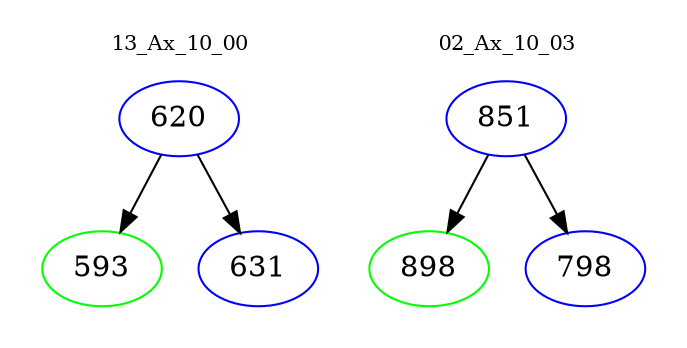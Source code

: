 digraph{
subgraph cluster_0 {
color = white
label = "13_Ax_10_00";
fontsize=10;
T0_620 [label="620", color="blue"]
T0_620 -> T0_593 [color="black"]
T0_593 [label="593", color="green"]
T0_620 -> T0_631 [color="black"]
T0_631 [label="631", color="blue"]
}
subgraph cluster_1 {
color = white
label = "02_Ax_10_03";
fontsize=10;
T1_851 [label="851", color="blue"]
T1_851 -> T1_898 [color="black"]
T1_898 [label="898", color="green"]
T1_851 -> T1_798 [color="black"]
T1_798 [label="798", color="blue"]
}
}

